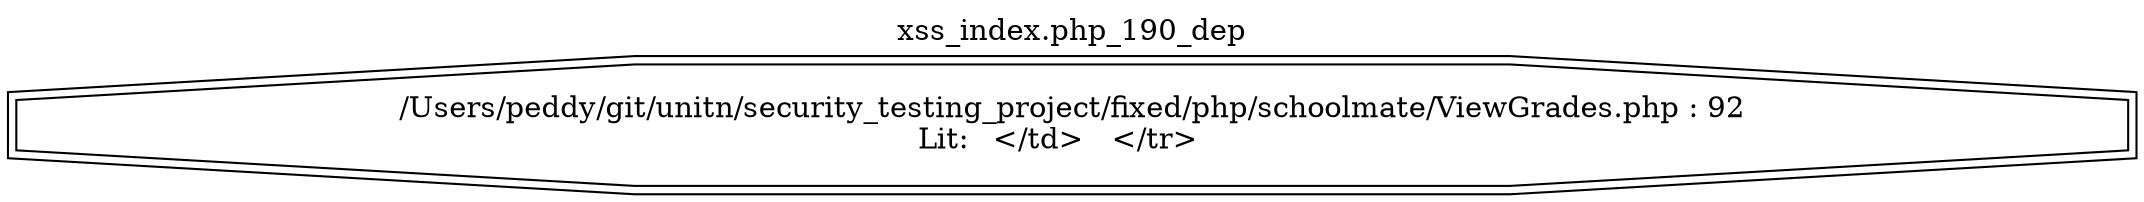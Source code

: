 digraph cfg {
  label="xss_index.php_190_dep";
  labelloc=t;
  n1 [shape=doubleoctagon, label="/Users/peddy/git/unitn/security_testing_project/fixed/php/schoolmate/ViewGrades.php : 92\nLit: 	</td>   </tr>   \n"];
}

